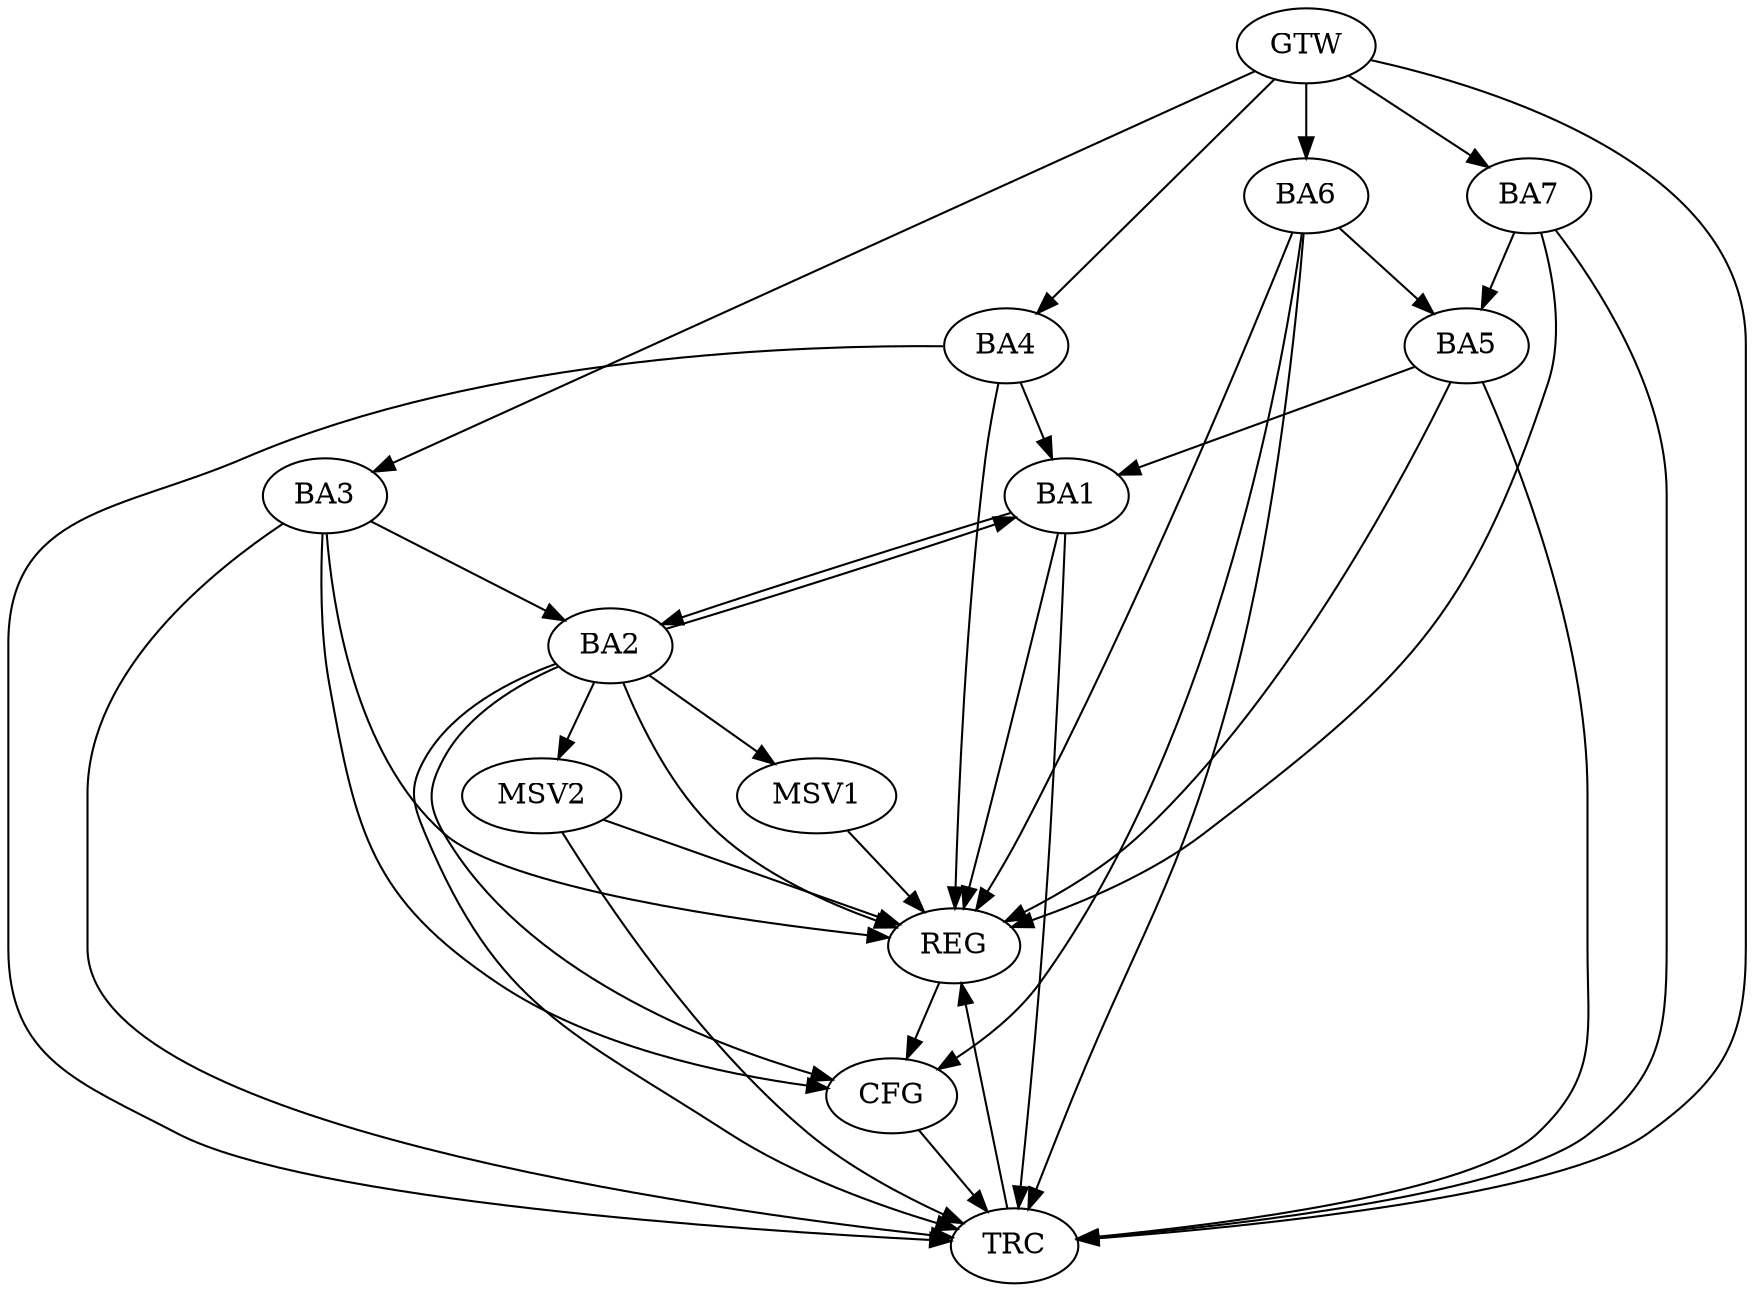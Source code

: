 strict digraph G {
  BA1 [ label="BA1" ];
  BA2 [ label="BA2" ];
  BA3 [ label="BA3" ];
  BA4 [ label="BA4" ];
  BA5 [ label="BA5" ];
  BA6 [ label="BA6" ];
  BA7 [ label="BA7" ];
  GTW [ label="GTW" ];
  REG [ label="REG" ];
  CFG [ label="CFG" ];
  TRC [ label="TRC" ];
  MSV1 [ label="MSV1" ];
  MSV2 [ label="MSV2" ];
  BA1 -> BA2;
  BA2 -> BA1;
  BA3 -> BA2;
  BA4 -> BA1;
  BA5 -> BA1;
  BA6 -> BA5;
  BA7 -> BA5;
  GTW -> BA3;
  GTW -> BA4;
  GTW -> BA6;
  GTW -> BA7;
  BA1 -> REG;
  BA2 -> REG;
  BA3 -> REG;
  BA4 -> REG;
  BA5 -> REG;
  BA6 -> REG;
  BA7 -> REG;
  BA2 -> CFG;
  BA6 -> CFG;
  BA3 -> CFG;
  REG -> CFG;
  BA1 -> TRC;
  BA2 -> TRC;
  BA3 -> TRC;
  BA4 -> TRC;
  BA5 -> TRC;
  BA6 -> TRC;
  BA7 -> TRC;
  GTW -> TRC;
  CFG -> TRC;
  TRC -> REG;
  BA2 -> MSV1;
  MSV1 -> REG;
  BA2 -> MSV2;
  MSV2 -> REG;
  MSV2 -> TRC;
}
